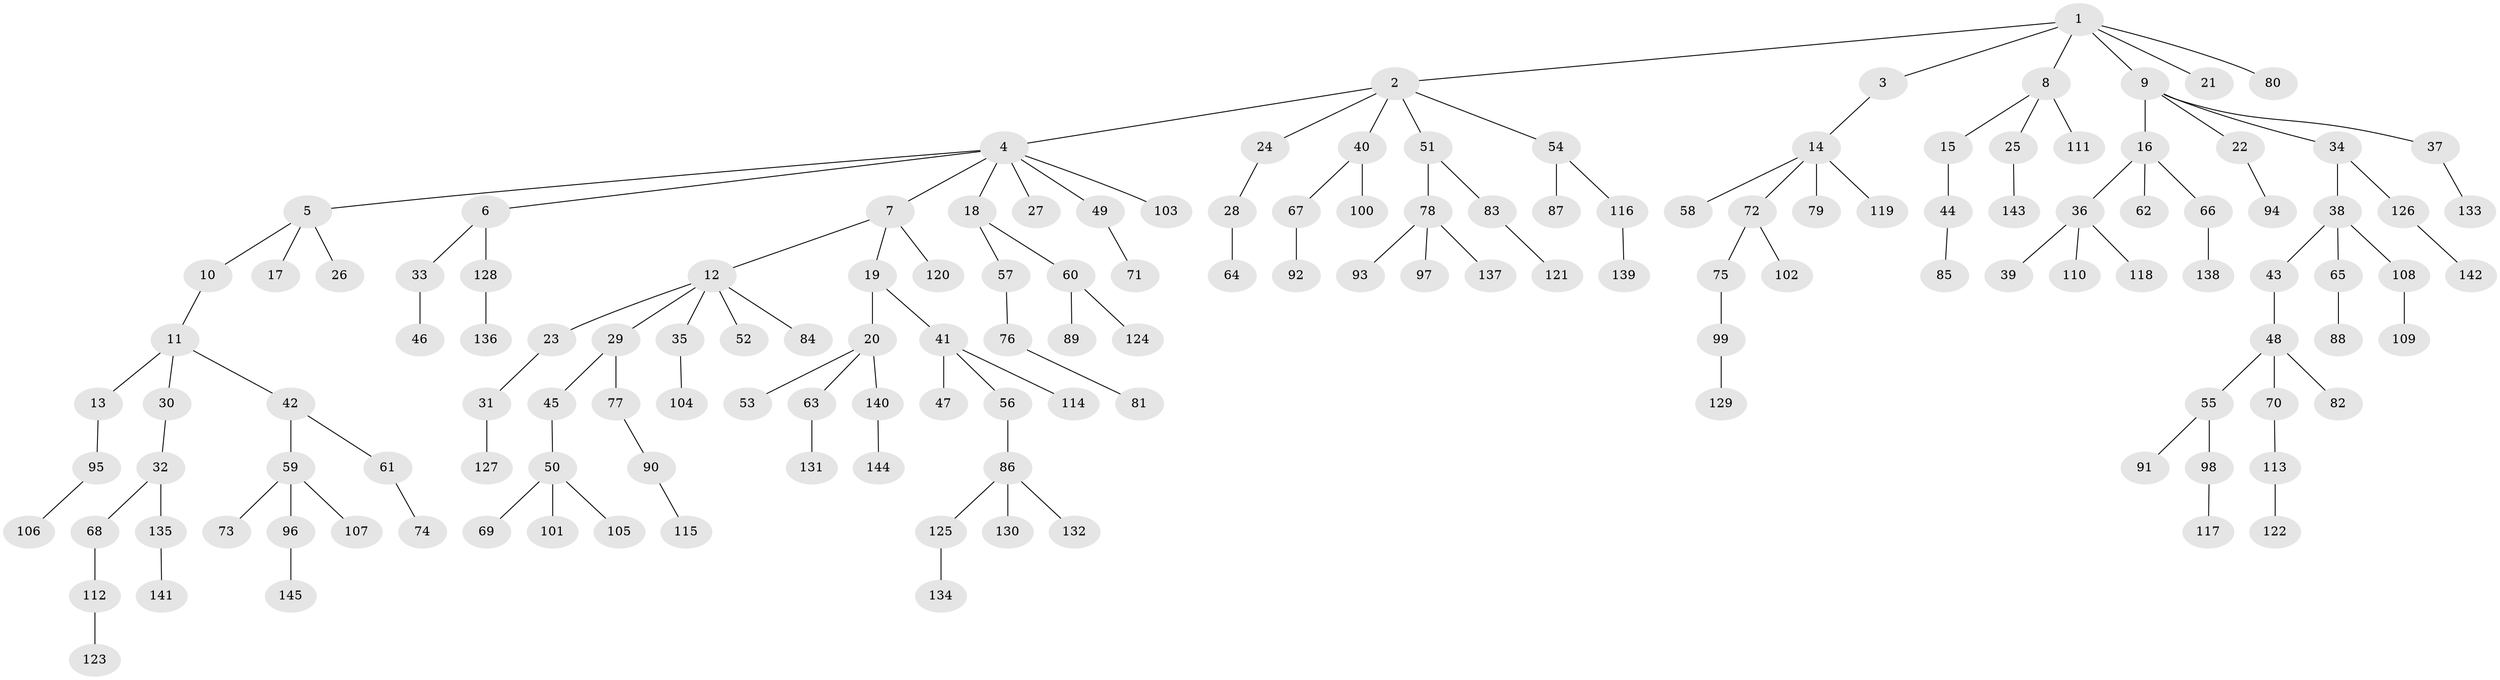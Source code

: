 // coarse degree distribution, {2: 0.1590909090909091, 4: 0.03409090909090909, 3: 0.22727272727272727, 5: 0.03409090909090909, 6: 0.011363636363636364, 1: 0.5227272727272727, 7: 0.011363636363636364}
// Generated by graph-tools (version 1.1) at 2025/37/03/04/25 23:37:24]
// undirected, 145 vertices, 144 edges
graph export_dot {
  node [color=gray90,style=filled];
  1;
  2;
  3;
  4;
  5;
  6;
  7;
  8;
  9;
  10;
  11;
  12;
  13;
  14;
  15;
  16;
  17;
  18;
  19;
  20;
  21;
  22;
  23;
  24;
  25;
  26;
  27;
  28;
  29;
  30;
  31;
  32;
  33;
  34;
  35;
  36;
  37;
  38;
  39;
  40;
  41;
  42;
  43;
  44;
  45;
  46;
  47;
  48;
  49;
  50;
  51;
  52;
  53;
  54;
  55;
  56;
  57;
  58;
  59;
  60;
  61;
  62;
  63;
  64;
  65;
  66;
  67;
  68;
  69;
  70;
  71;
  72;
  73;
  74;
  75;
  76;
  77;
  78;
  79;
  80;
  81;
  82;
  83;
  84;
  85;
  86;
  87;
  88;
  89;
  90;
  91;
  92;
  93;
  94;
  95;
  96;
  97;
  98;
  99;
  100;
  101;
  102;
  103;
  104;
  105;
  106;
  107;
  108;
  109;
  110;
  111;
  112;
  113;
  114;
  115;
  116;
  117;
  118;
  119;
  120;
  121;
  122;
  123;
  124;
  125;
  126;
  127;
  128;
  129;
  130;
  131;
  132;
  133;
  134;
  135;
  136;
  137;
  138;
  139;
  140;
  141;
  142;
  143;
  144;
  145;
  1 -- 2;
  1 -- 3;
  1 -- 8;
  1 -- 9;
  1 -- 21;
  1 -- 80;
  2 -- 4;
  2 -- 24;
  2 -- 40;
  2 -- 51;
  2 -- 54;
  3 -- 14;
  4 -- 5;
  4 -- 6;
  4 -- 7;
  4 -- 18;
  4 -- 27;
  4 -- 49;
  4 -- 103;
  5 -- 10;
  5 -- 17;
  5 -- 26;
  6 -- 33;
  6 -- 128;
  7 -- 12;
  7 -- 19;
  7 -- 120;
  8 -- 15;
  8 -- 25;
  8 -- 111;
  9 -- 16;
  9 -- 22;
  9 -- 34;
  9 -- 37;
  10 -- 11;
  11 -- 13;
  11 -- 30;
  11 -- 42;
  12 -- 23;
  12 -- 29;
  12 -- 35;
  12 -- 52;
  12 -- 84;
  13 -- 95;
  14 -- 58;
  14 -- 72;
  14 -- 79;
  14 -- 119;
  15 -- 44;
  16 -- 36;
  16 -- 62;
  16 -- 66;
  18 -- 57;
  18 -- 60;
  19 -- 20;
  19 -- 41;
  20 -- 53;
  20 -- 63;
  20 -- 140;
  22 -- 94;
  23 -- 31;
  24 -- 28;
  25 -- 143;
  28 -- 64;
  29 -- 45;
  29 -- 77;
  30 -- 32;
  31 -- 127;
  32 -- 68;
  32 -- 135;
  33 -- 46;
  34 -- 38;
  34 -- 126;
  35 -- 104;
  36 -- 39;
  36 -- 110;
  36 -- 118;
  37 -- 133;
  38 -- 43;
  38 -- 65;
  38 -- 108;
  40 -- 67;
  40 -- 100;
  41 -- 47;
  41 -- 56;
  41 -- 114;
  42 -- 59;
  42 -- 61;
  43 -- 48;
  44 -- 85;
  45 -- 50;
  48 -- 55;
  48 -- 70;
  48 -- 82;
  49 -- 71;
  50 -- 69;
  50 -- 101;
  50 -- 105;
  51 -- 78;
  51 -- 83;
  54 -- 87;
  54 -- 116;
  55 -- 91;
  55 -- 98;
  56 -- 86;
  57 -- 76;
  59 -- 73;
  59 -- 96;
  59 -- 107;
  60 -- 89;
  60 -- 124;
  61 -- 74;
  63 -- 131;
  65 -- 88;
  66 -- 138;
  67 -- 92;
  68 -- 112;
  70 -- 113;
  72 -- 75;
  72 -- 102;
  75 -- 99;
  76 -- 81;
  77 -- 90;
  78 -- 93;
  78 -- 97;
  78 -- 137;
  83 -- 121;
  86 -- 125;
  86 -- 130;
  86 -- 132;
  90 -- 115;
  95 -- 106;
  96 -- 145;
  98 -- 117;
  99 -- 129;
  108 -- 109;
  112 -- 123;
  113 -- 122;
  116 -- 139;
  125 -- 134;
  126 -- 142;
  128 -- 136;
  135 -- 141;
  140 -- 144;
}
